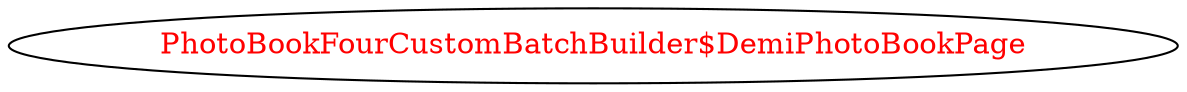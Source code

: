 digraph dependencyGraph {
 concentrate=true;
 ranksep="2.0";
 rankdir="LR"; 
 splines="ortho";
"PhotoBookFourCustomBatchBuilder$DemiPhotoBookPage" [fontcolor="red"];
}